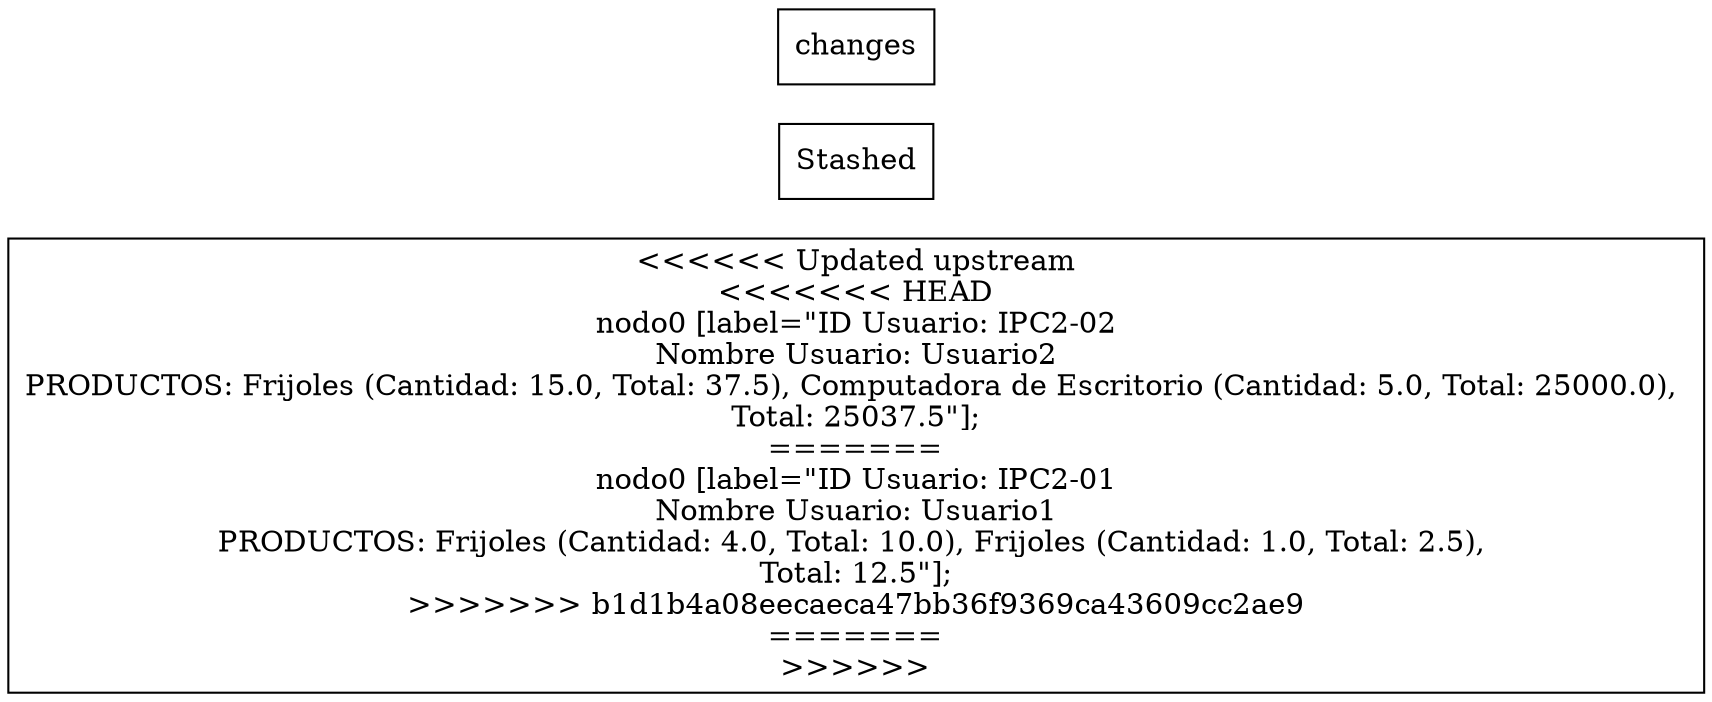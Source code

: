 digraph G {
rankdir=LR;
node [shape=record];
<<<<<<< Updated upstream
<<<<<<< HEAD
nodo0 [label="ID Usuario: IPC2-02
Nombre Usuario: Usuario2
PRODUCTOS: Frijoles (Cantidad: 15.0, Total: 37.5), Computadora de Escritorio (Cantidad: 5.0, Total: 25000.0), 
Total: 25037.5"];
=======
nodo0 [label="ID Usuario: IPC2-01
Nombre Usuario: Usuario1
PRODUCTOS: Frijoles (Cantidad: 4.0, Total: 10.0), Frijoles (Cantidad: 1.0, Total: 2.5), 
Total: 12.5"];
>>>>>>> b1d1b4a08eecaeca47bb36f9369ca43609cc2ae9
=======
>>>>>>> Stashed changes
}